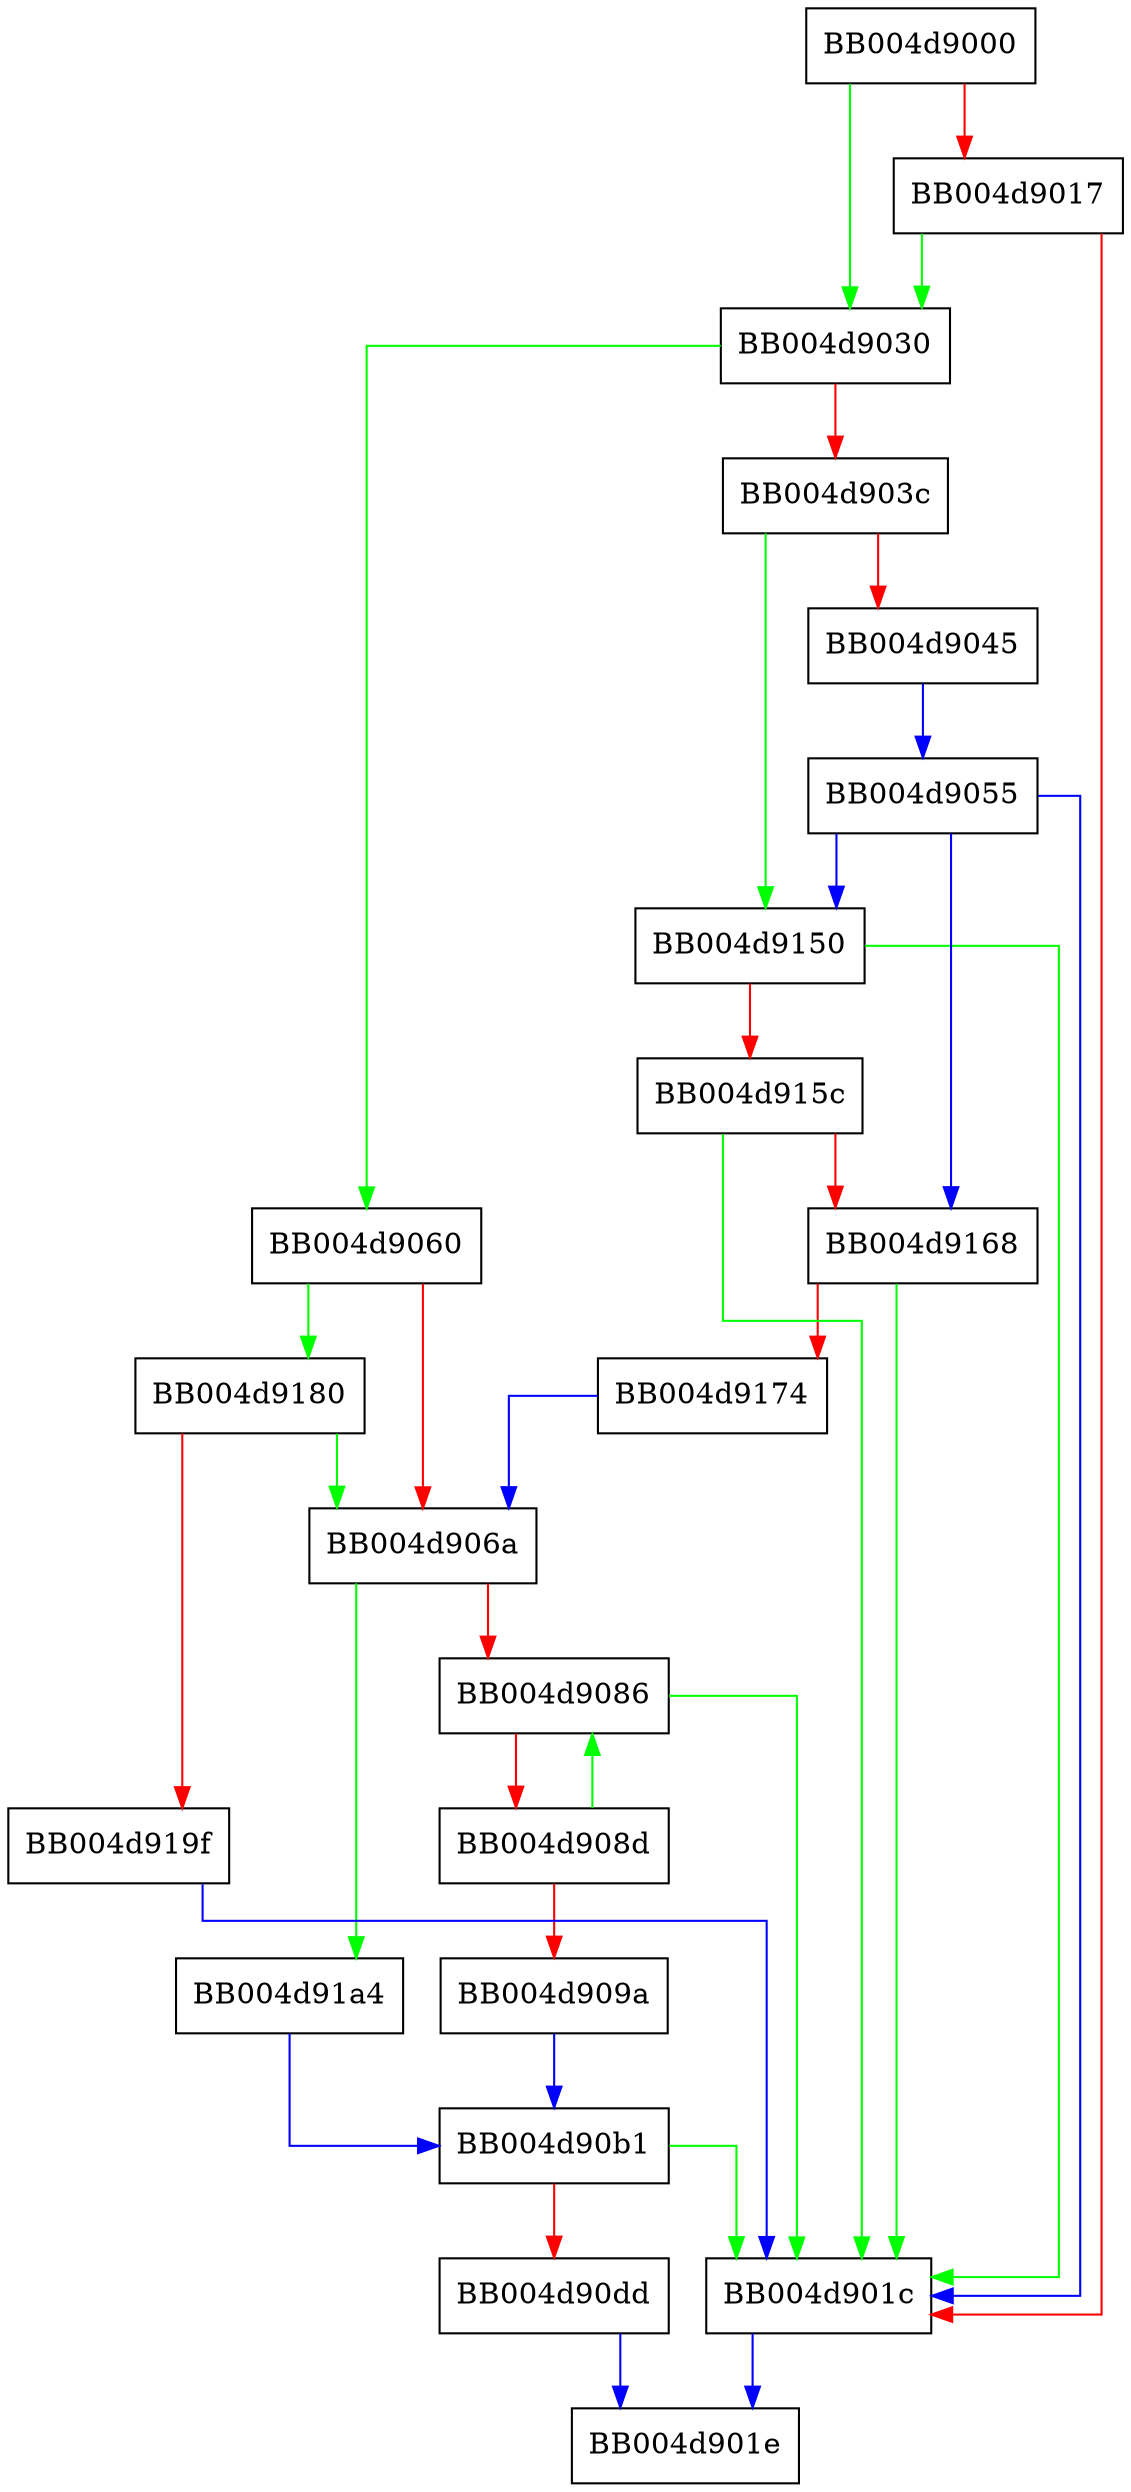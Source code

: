digraph SSL_CTX_add_custom_ext {
  node [shape="box"];
  graph [splines=ortho];
  BB004d9000 -> BB004d9030 [color="green"];
  BB004d9000 -> BB004d9017 [color="red"];
  BB004d9017 -> BB004d9030 [color="green"];
  BB004d9017 -> BB004d901c [color="red"];
  BB004d901c -> BB004d901e [color="blue"];
  BB004d9030 -> BB004d9060 [color="green"];
  BB004d9030 -> BB004d903c [color="red"];
  BB004d903c -> BB004d9150 [color="green"];
  BB004d903c -> BB004d9045 [color="red"];
  BB004d9045 -> BB004d9055 [color="blue"];
  BB004d9055 -> BB004d901c [color="blue"];
  BB004d9055 -> BB004d9168 [color="blue"];
  BB004d9055 -> BB004d9150 [color="blue"];
  BB004d9060 -> BB004d9180 [color="green"];
  BB004d9060 -> BB004d906a [color="red"];
  BB004d906a -> BB004d91a4 [color="green"];
  BB004d906a -> BB004d9086 [color="red"];
  BB004d9086 -> BB004d901c [color="green"];
  BB004d9086 -> BB004d908d [color="red"];
  BB004d908d -> BB004d9086 [color="green"];
  BB004d908d -> BB004d909a [color="red"];
  BB004d909a -> BB004d90b1 [color="blue"];
  BB004d90b1 -> BB004d901c [color="green"];
  BB004d90b1 -> BB004d90dd [color="red"];
  BB004d90dd -> BB004d901e [color="blue"];
  BB004d9150 -> BB004d901c [color="green"];
  BB004d9150 -> BB004d915c [color="red"];
  BB004d915c -> BB004d901c [color="green"];
  BB004d915c -> BB004d9168 [color="red"];
  BB004d9168 -> BB004d901c [color="green"];
  BB004d9168 -> BB004d9174 [color="red"];
  BB004d9174 -> BB004d906a [color="blue"];
  BB004d9180 -> BB004d906a [color="green"];
  BB004d9180 -> BB004d919f [color="red"];
  BB004d919f -> BB004d901c [color="blue"];
  BB004d91a4 -> BB004d90b1 [color="blue"];
}